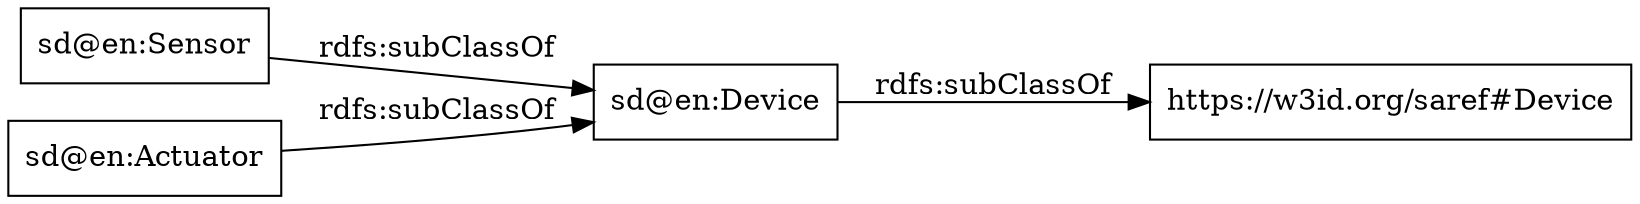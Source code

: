 digraph ar2dtool_diagram { 
rankdir=LR;
size="1000"
node [shape = rectangle, color="black"]; "https://w3id.org/saref#Device" "sd@en:Sensor" "sd@en:Device" "sd@en:Actuator" ; /*classes style*/
	"sd@en:Sensor" -> "sd@en:Device" [ label = "rdfs:subClassOf" ];
	"sd@en:Device" -> "https://w3id.org/saref#Device" [ label = "rdfs:subClassOf" ];
	"sd@en:Actuator" -> "sd@en:Device" [ label = "rdfs:subClassOf" ];

}
